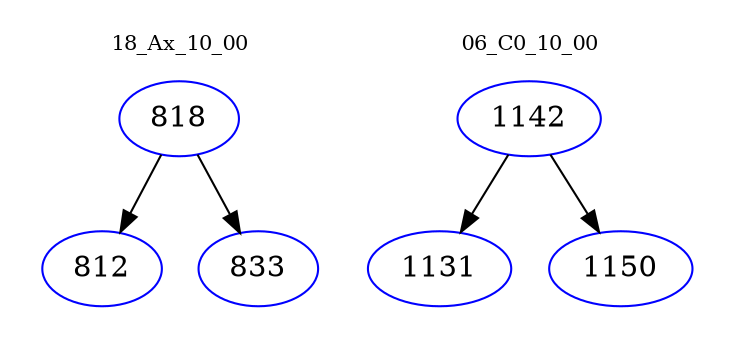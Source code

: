 digraph{
subgraph cluster_0 {
color = white
label = "18_Ax_10_00";
fontsize=10;
T0_818 [label="818", color="blue"]
T0_818 -> T0_812 [color="black"]
T0_812 [label="812", color="blue"]
T0_818 -> T0_833 [color="black"]
T0_833 [label="833", color="blue"]
}
subgraph cluster_1 {
color = white
label = "06_C0_10_00";
fontsize=10;
T1_1142 [label="1142", color="blue"]
T1_1142 -> T1_1131 [color="black"]
T1_1131 [label="1131", color="blue"]
T1_1142 -> T1_1150 [color="black"]
T1_1150 [label="1150", color="blue"]
}
}
